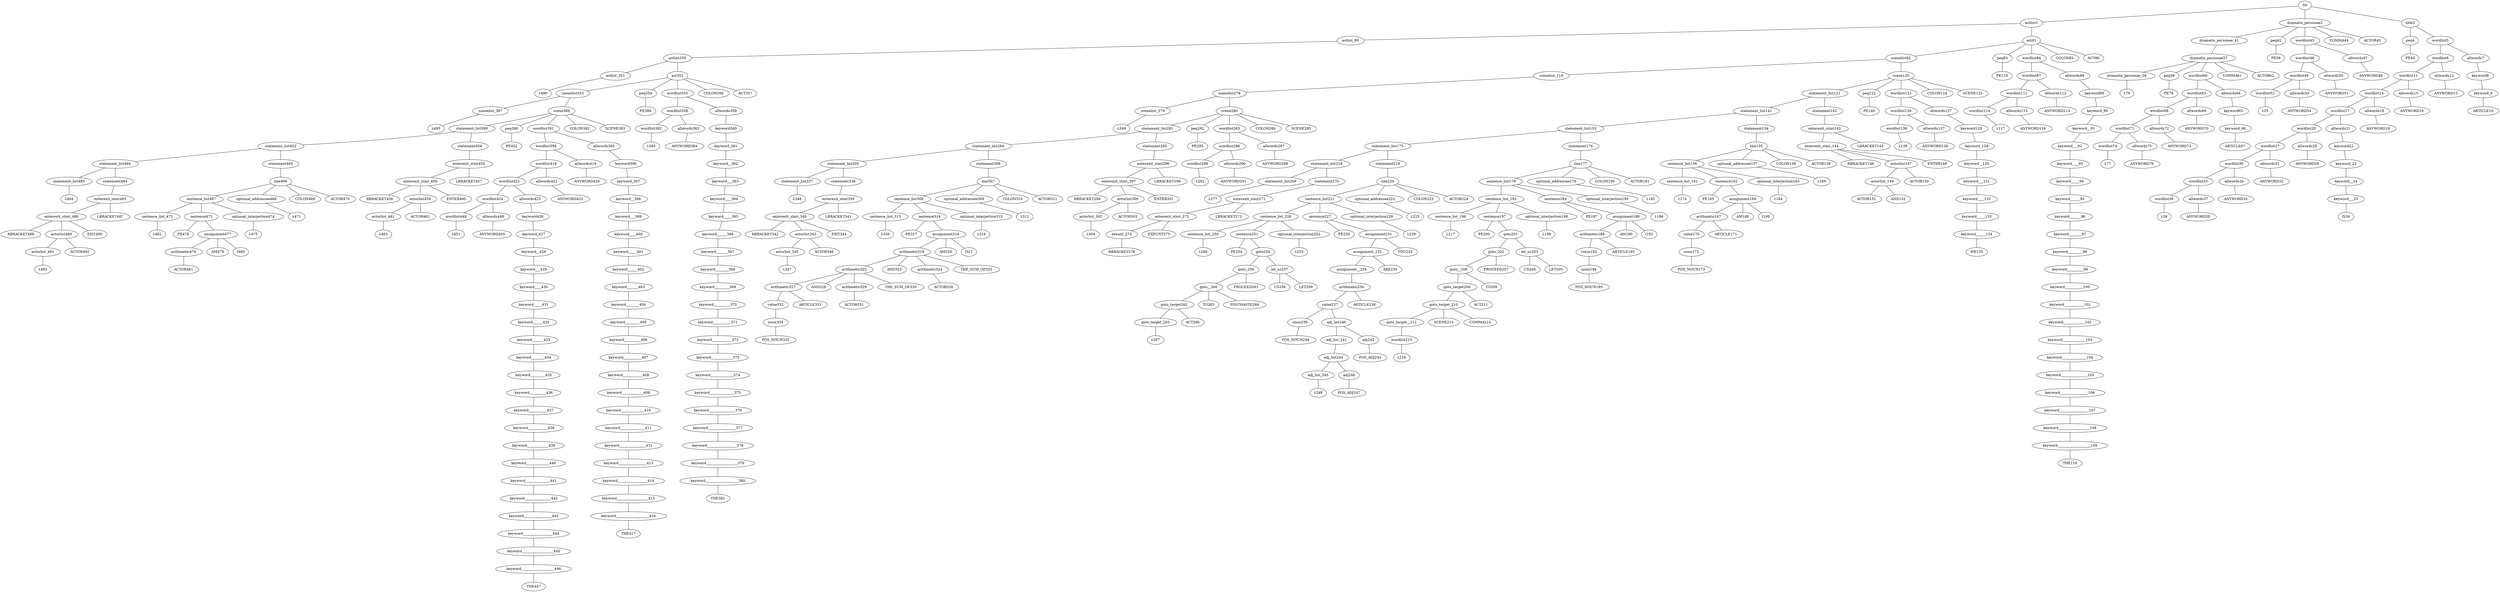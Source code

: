strict graph {
	S0 -- actlist1
	S0 -- dramatis_personae2
	S0 -- title3

	title3 -- peq4
	title3 -- wordlist5

	wordlist5 -- wordlist6
	wordlist5 -- allwords7

	allwords7 -- keyword8

	keyword8 -- keyword_9

	keyword_9 -- ARTICLE10


	wordlist6 -- wordlist11
	wordlist6 -- allwords12

	allwords12 -- ANYWORD13


	wordlist11 -- wordlist14
	wordlist11 -- allwords15

	allwords15 -- ANYWORD16


	wordlist14 -- wordlist17
	wordlist14 -- allwords18

	allwords18 -- ANYWORD19


	wordlist17 -- wordlist20
	wordlist17 -- allwords21

	allwords21 -- keyword22

	keyword22 -- keyword_23

	keyword_23 -- keyword__24

	keyword__24 -- keyword___25

	keyword___25 -- IS26


	wordlist20 -- wordlist27
	wordlist20 -- allwords28

	allwords28 -- ANYWORD29


	wordlist27 -- wordlist30
	wordlist27 -- allwords31

	allwords31 -- ANYWORD32


	wordlist30 -- wordlist33
	wordlist30 -- allwords34

	allwords34 -- ANYWORD35


	wordlist33 -- wordlist36
	wordlist33 -- allwords37

	allwords37 -- ANYWORD38


	wordlist36 -- λ39

	peq4 -- PE40


	dramatis_personae2 -- dramatis_personae_41
	dramatis_personae2 -- peq42
	dramatis_personae2 -- wordlist43
	dramatis_personae2 -- COMMA44
	dramatis_personae2 -- ACTOR45



	wordlist43 -- wordlist46
	wordlist43 -- allwords47

	allwords47 -- ANYWORD48


	wordlist46 -- wordlist49
	wordlist46 -- allwords50

	allwords50 -- ANYWORD51


	wordlist49 -- wordlist52
	wordlist49 -- allwords53

	allwords53 -- ANYWORD54


	wordlist52 -- λ55

	peq42 -- PE56


	dramatis_personae_41 -- dramatis_personae57

	dramatis_personae57 -- dramatis_personae_58
	dramatis_personae57 -- peq59
	dramatis_personae57 -- wordlist60
	dramatis_personae57 -- COMMA61
	dramatis_personae57 -- ACTOR62



	wordlist60 -- wordlist63
	wordlist60 -- allwords64

	allwords64 -- keyword65

	keyword65 -- keyword_66

	keyword_66 -- ARTICLE67


	wordlist63 -- wordlist68
	wordlist63 -- allwords69

	allwords69 -- ANYWORD70


	wordlist68 -- wordlist71
	wordlist68 -- allwords72

	allwords72 -- ANYWORD73


	wordlist71 -- wordlist74
	wordlist71 -- allwords75

	allwords75 -- ANYWORD76


	wordlist74 -- λ77

	peq59 -- PE78


	dramatis_personae_58 -- λ79

	actlist1 -- actlist_80
	actlist1 -- act81

	act81 -- scenelist82
	act81 -- peq83
	act81 -- wordlist84
	act81 -- COLON85
	act81 -- ACT86



	wordlist84 -- wordlist87
	wordlist84 -- allwords88

	allwords88 -- keyword89

	keyword89 -- keyword_90

	keyword_90 -- keyword__91

	keyword__91 -- keyword___92

	keyword___92 -- keyword____93

	keyword____93 -- keyword_____94

	keyword_____94 -- keyword______95

	keyword______95 -- keyword_______96

	keyword_______96 -- keyword________97

	keyword________97 -- keyword_________98

	keyword_________98 -- keyword__________99

	keyword__________99 -- keyword___________100

	keyword___________100 -- keyword____________101

	keyword____________101 -- keyword_____________102

	keyword_____________102 -- keyword______________103

	keyword______________103 -- keyword_______________104

	keyword_______________104 -- keyword________________105

	keyword________________105 -- keyword_________________106

	keyword_________________106 -- keyword__________________107

	keyword__________________107 -- keyword___________________108

	keyword___________________108 -- keyword____________________109

	keyword____________________109 -- THE110


	wordlist87 -- wordlist111
	wordlist87 -- allwords112

	allwords112 -- ANYWORD113


	wordlist111 -- wordlist114
	wordlist111 -- allwords115

	allwords115 -- ANYWORD116


	wordlist114 -- λ117

	peq83 -- PE118


	scenelist82 -- scenelist_119
	scenelist82 -- scene120

	scene120 -- statement_list121
	scene120 -- peq122
	scene120 -- wordlist123
	scene120 -- COLON124
	scene120 -- SCENE125



	wordlist123 -- wordlist126
	wordlist123 -- allwords127

	allwords127 -- keyword128

	keyword128 -- keyword_129

	keyword_129 -- keyword__130

	keyword__130 -- keyword___131

	keyword___131 -- keyword____132

	keyword____132 -- keyword_____133

	keyword_____133 -- keyword______134

	keyword______134 -- WE135


	wordlist126 -- wordlist136
	wordlist126 -- allwords137

	allwords137 -- ANYWORD138


	wordlist136 -- λ139

	peq122 -- PE140


	statement_list121 -- statement_list141
	statement_list121 -- statement142

	statement142 -- enterexit_stmt143

	enterexit_stmt143 -- enterexit_stmt_144
	enterexit_stmt143 -- LBRACKET145


	enterexit_stmt_144 -- RBRACKET146
	enterexit_stmt_144 -- actorlist147
	enterexit_stmt_144 -- ENTER148


	actorlist147 -- actorlist_149
	actorlist147 -- ACTOR150


	actorlist_149 -- ACTOR151
	actorlist_149 -- AND152




	statement_list141 -- statement_list153
	statement_list141 -- statement154

	statement154 -- line155

	line155 -- sentence_list156
	line155 -- optional_addressee157
	line155 -- COLON158
	line155 -- ACTOR159



	optional_addressee157 -- λ160

	sentence_list156 -- sentence_list_161
	sentence_list156 -- sentence162
	sentence_list156 -- optional_interjection163

	optional_interjection163 -- λ164

	sentence162 -- PE165
	sentence162 -- assignment166

	assignment166 -- arithmetic167
	assignment166 -- AM168
	assignment166 -- I169



	arithmetic167 -- value170
	arithmetic167 -- ARTICLE171


	value170 -- noun172

	noun172 -- POS_NOUN173



	sentence_list_161 -- λ174

	statement_list153 -- statement_list175
	statement_list153 -- statement176

	statement176 -- line177

	line177 -- sentence_list178
	line177 -- optional_addressee179
	line177 -- COLON180
	line177 -- ACTOR181



	optional_addressee179 -- λ182

	sentence_list178 -- sentence_list_183
	sentence_list178 -- sentence184
	sentence_list178 -- optional_interjection185

	optional_interjection185 -- λ186

	sentence184 -- PE187
	sentence184 -- assignment188

	assignment188 -- arithmetic189
	assignment188 -- AM190
	assignment188 -- I191



	arithmetic189 -- value192
	arithmetic189 -- ARTICLE193


	value192 -- noun194

	noun194 -- POS_NOUN195



	sentence_list_183 -- sentence_list_196
	sentence_list_183 -- sentence197
	sentence_list_183 -- optional_interjection198

	optional_interjection198 -- λ199

	sentence197 -- PE200
	sentence197 -- goto201

	goto201 -- goto_202
	goto201 -- let_us203

	let_us203 -- US204
	let_us203 -- LET205



	goto_202 -- goto__206
	goto_202 -- PROCEED207


	goto__206 -- goto_target208
	goto__206 -- TO209


	goto_target208 -- goto_target_210
	goto_target208 -- ACT211


	goto_target_210 -- goto_target__212
	goto_target_210 -- SCENE213
	goto_target_210 -- COMMA214



	goto_target__212 -- wordlist215

	wordlist215 -- λ216


	sentence_list_196 -- λ217

	statement_list175 -- statement_list218
	statement_list175 -- statement219

	statement219 -- line220

	line220 -- sentence_list221
	line220 -- optional_addressee222
	line220 -- COLON223
	line220 -- ACTOR224



	optional_addressee222 -- λ225

	sentence_list221 -- sentence_list_226
	sentence_list221 -- sentence227
	sentence_list221 -- optional_interjection228

	optional_interjection228 -- λ229

	sentence227 -- PE230
	sentence227 -- assignment231

	assignment231 -- assignment_232
	assignment231 -- YOU233


	assignment_232 -- assignment__234
	assignment_232 -- ARE235


	assignment__234 -- arithmetic236

	arithmetic236 -- value237
	arithmetic236 -- ARTICLE238


	value237 -- noun239
	value237 -- adj_list240

	adj_list240 -- adj_list_241
	adj_list240 -- adj242

	adj242 -- POS_ADJ243


	adj_list_241 -- adj_list244

	adj_list244 -- adj_list_245
	adj_list244 -- adj246

	adj246 -- POS_ADJ247


	adj_list_245 -- λ248

	noun239 -- POS_NOUN249



	sentence_list_226 -- sentence_list_250
	sentence_list_226 -- sentence251
	sentence_list_226 -- optional_interjection252

	optional_interjection252 -- λ253

	sentence251 -- PE254
	sentence251 -- goto255

	goto255 -- goto_256
	goto255 -- let_us257

	let_us257 -- US258
	let_us257 -- LET259



	goto_256 -- goto__260
	goto_256 -- PROCEED261


	goto__260 -- goto_target262
	goto__260 -- TO263
	goto__260 -- POSTHASTE264



	goto_target262 -- goto_target_265
	goto_target262 -- ACT266


	goto_target_265 -- λ267


	sentence_list_250 -- λ268

	statement_list218 -- statement_list269
	statement_list218 -- statement270

	statement270 -- enterexit_stmt271

	enterexit_stmt271 -- enterexit_stmt_272
	enterexit_stmt271 -- LBRACKET273


	enterexit_stmt_272 -- exeunt_274
	enterexit_stmt_272 -- EXEUNT275


	exeunt_274 -- RBRACKET276


	statement_list269 -- λ277

	scenelist_119 -- scenelist278

	scenelist278 -- scenelist_279
	scenelist278 -- scene280

	scene280 -- statement_list281
	scene280 -- peq282
	scene280 -- wordlist283
	scene280 -- COLON284
	scene280 -- SCENE285



	wordlist283 -- wordlist286
	wordlist283 -- allwords287

	allwords287 -- ANYWORD288


	wordlist286 -- wordlist289
	wordlist286 -- allwords290

	allwords290 -- ANYWORD291


	wordlist289 -- λ292

	peq282 -- PE293


	statement_list281 -- statement_list294
	statement_list281 -- statement295

	statement295 -- enterexit_stmt296

	enterexit_stmt296 -- enterexit_stmt_297
	enterexit_stmt296 -- LBRACKET298


	enterexit_stmt_297 -- RBRACKET299
	enterexit_stmt_297 -- actorlist300
	enterexit_stmt_297 -- ENTER301


	actorlist300 -- actorlist_302
	actorlist300 -- ACTOR303


	actorlist_302 -- λ304


	statement_list294 -- statement_list305
	statement_list294 -- statement306

	statement306 -- line307

	line307 -- sentence_list308
	line307 -- optional_addressee309
	line307 -- COLON310
	line307 -- ACTOR311



	optional_addressee309 -- λ312

	sentence_list308 -- sentence_list_313
	sentence_list308 -- sentence314
	sentence_list308 -- optional_interjection315

	optional_interjection315 -- λ316

	sentence314 -- PE317
	sentence314 -- assignment318

	assignment318 -- arithmetic319
	assignment318 -- AM320
	assignment318 -- I321



	arithmetic319 -- arithmetic322
	arithmetic319 -- AND323
	arithmetic319 -- arithmetic324
	arithmetic319 -- THE_SUM_OF325


	arithmetic324 -- ACTOR326



	arithmetic322 -- arithmetic327
	arithmetic322 -- AND328
	arithmetic322 -- arithmetic329
	arithmetic322 -- THE_SUM_OF330


	arithmetic329 -- ACTOR331



	arithmetic327 -- value332
	arithmetic327 -- ARTICLE333


	value332 -- noun334

	noun334 -- POS_NOUN335



	sentence_list_313 -- λ336

	statement_list305 -- statement_list337
	statement_list305 -- statement338

	statement338 -- enterexit_stmt339

	enterexit_stmt339 -- enterexit_stmt_340
	enterexit_stmt339 -- LBRACKET341


	enterexit_stmt_340 -- RBRACKET342
	enterexit_stmt_340 -- actorlist343
	enterexit_stmt_340 -- EXIT344


	actorlist343 -- actorlist_345
	actorlist343 -- ACTOR346


	actorlist_345 -- λ347


	statement_list337 -- λ348

	scenelist_279 -- λ349

	actlist_80 -- actlist350

	actlist350 -- actlist_351
	actlist350 -- act352

	act352 -- scenelist353
	act352 -- peq354
	act352 -- wordlist355
	act352 -- COLON356
	act352 -- ACT357



	wordlist355 -- wordlist358
	wordlist355 -- allwords359

	allwords359 -- keyword360

	keyword360 -- keyword_361

	keyword_361 -- keyword__362

	keyword__362 -- keyword___363

	keyword___363 -- keyword____364

	keyword____364 -- keyword_____365

	keyword_____365 -- keyword______366

	keyword______366 -- keyword_______367

	keyword_______367 -- keyword________368

	keyword________368 -- keyword_________369

	keyword_________369 -- keyword__________370

	keyword__________370 -- keyword___________371

	keyword___________371 -- keyword____________372

	keyword____________372 -- keyword_____________373

	keyword_____________373 -- keyword______________374

	keyword______________374 -- keyword_______________375

	keyword_______________375 -- keyword________________376

	keyword________________376 -- keyword_________________377

	keyword_________________377 -- keyword__________________378

	keyword__________________378 -- keyword___________________379

	keyword___________________379 -- keyword____________________380

	keyword____________________380 -- THE381


	wordlist358 -- wordlist382
	wordlist358 -- allwords383

	allwords383 -- ANYWORD384


	wordlist382 -- λ385

	peq354 -- PE386


	scenelist353 -- scenelist_387
	scenelist353 -- scene388

	scene388 -- statement_list389
	scene388 -- peq390
	scene388 -- wordlist391
	scene388 -- COLON392
	scene388 -- SCENE393



	wordlist391 -- wordlist394
	wordlist391 -- allwords395

	allwords395 -- keyword396

	keyword396 -- keyword_397

	keyword_397 -- keyword__398

	keyword__398 -- keyword___399

	keyword___399 -- keyword____400

	keyword____400 -- keyword_____401

	keyword_____401 -- keyword______402

	keyword______402 -- keyword_______403

	keyword_______403 -- keyword________404

	keyword________404 -- keyword_________405

	keyword_________405 -- keyword__________406

	keyword__________406 -- keyword___________407

	keyword___________407 -- keyword____________408

	keyword____________408 -- keyword_____________409

	keyword_____________409 -- keyword______________410

	keyword______________410 -- keyword_______________411

	keyword_______________411 -- keyword________________412

	keyword________________412 -- keyword_________________413

	keyword_________________413 -- keyword__________________414

	keyword__________________414 -- keyword___________________415

	keyword___________________415 -- keyword____________________416

	keyword____________________416 -- THE417


	wordlist394 -- wordlist418
	wordlist394 -- allwords419

	allwords419 -- ANYWORD420


	wordlist418 -- wordlist421
	wordlist418 -- allwords422

	allwords422 -- ANYWORD423


	wordlist421 -- wordlist424
	wordlist421 -- allwords425

	allwords425 -- keyword426

	keyword426 -- keyword_427

	keyword_427 -- keyword__428

	keyword__428 -- keyword___429

	keyword___429 -- keyword____430

	keyword____430 -- keyword_____431

	keyword_____431 -- keyword______432

	keyword______432 -- keyword_______433

	keyword_______433 -- keyword________434

	keyword________434 -- keyword_________435

	keyword_________435 -- keyword__________436

	keyword__________436 -- keyword___________437

	keyword___________437 -- keyword____________438

	keyword____________438 -- keyword_____________439

	keyword_____________439 -- keyword______________440

	keyword______________440 -- keyword_______________441

	keyword_______________441 -- keyword________________442

	keyword________________442 -- keyword_________________443

	keyword_________________443 -- keyword__________________444

	keyword__________________444 -- keyword___________________445

	keyword___________________445 -- keyword____________________446

	keyword____________________446 -- THE447


	wordlist424 -- wordlist448
	wordlist424 -- allwords449

	allwords449 -- ANYWORD450


	wordlist448 -- λ451

	peq390 -- PE452


	statement_list389 -- statement_list453
	statement_list389 -- statement454

	statement454 -- enterexit_stmt455

	enterexit_stmt455 -- enterexit_stmt_456
	enterexit_stmt455 -- LBRACKET457


	enterexit_stmt_456 -- RBRACKET458
	enterexit_stmt_456 -- actorlist459
	enterexit_stmt_456 -- ENTER460


	actorlist459 -- actorlist_461
	actorlist459 -- ACTOR462


	actorlist_461 -- λ463


	statement_list453 -- statement_list464
	statement_list453 -- statement465

	statement465 -- line466

	line466 -- sentence_list467
	line466 -- optional_addressee468
	line466 -- COLON469
	line466 -- ACTOR470



	optional_addressee468 -- λ471

	sentence_list467 -- sentence_list_472
	sentence_list467 -- sentence473
	sentence_list467 -- optional_interjection474

	optional_interjection474 -- λ475

	sentence473 -- PE476
	sentence473 -- assignment477

	assignment477 -- arithmetic478
	assignment477 -- AM479
	assignment477 -- I480



	arithmetic478 -- ACTOR481



	sentence_list_472 -- λ482

	statement_list464 -- statement_list483
	statement_list464 -- statement484

	statement484 -- enterexit_stmt485

	enterexit_stmt485 -- enterexit_stmt_486
	enterexit_stmt485 -- LBRACKET487


	enterexit_stmt_486 -- RBRACKET488
	enterexit_stmt_486 -- actorlist489
	enterexit_stmt_486 -- EXIT490


	actorlist489 -- actorlist_491
	actorlist489 -- ACTOR492


	actorlist_491 -- λ493


	statement_list483 -- λ494

	scenelist_387 -- λ495

	actlist_351 -- λ496


}